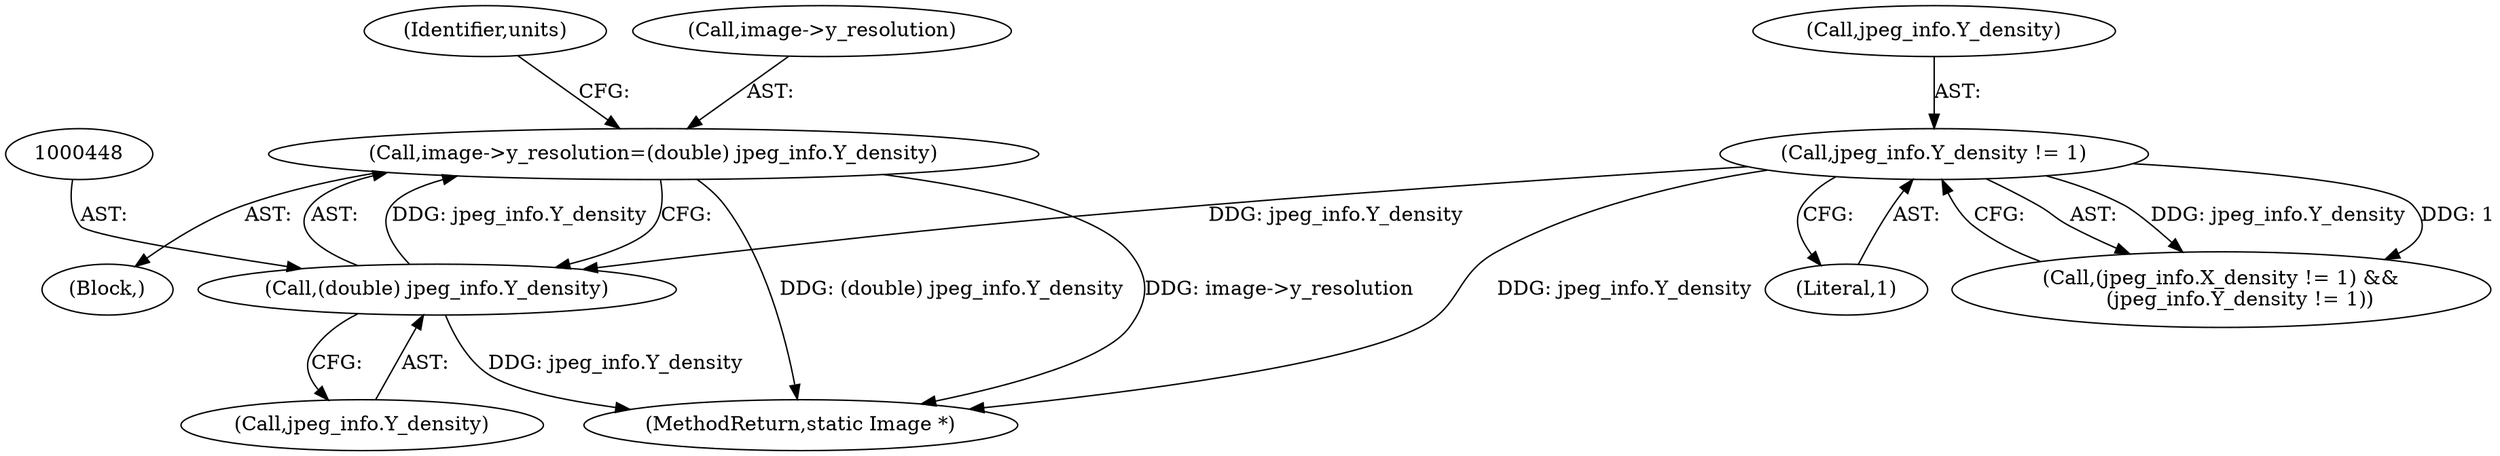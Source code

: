 digraph "0_ImageMagick_58cf5bf4fade82e3b510e8f3463a967278a3e410@pointer" {
"1000443" [label="(Call,image->y_resolution=(double) jpeg_info.Y_density)"];
"1000447" [label="(Call,(double) jpeg_info.Y_density)"];
"1000428" [label="(Call,jpeg_info.Y_density != 1)"];
"1000444" [label="(Call,image->y_resolution)"];
"1000447" [label="(Call,(double) jpeg_info.Y_density)"];
"1000422" [label="(Call,(jpeg_info.X_density != 1) &&\n      (jpeg_info.Y_density != 1))"];
"1000432" [label="(Literal,1)"];
"1000443" [label="(Call,image->y_resolution=(double) jpeg_info.Y_density)"];
"1000453" [label="(Identifier,units)"];
"1000449" [label="(Call,jpeg_info.Y_density)"];
"1000429" [label="(Call,jpeg_info.Y_density)"];
"1000433" [label="(Block,)"];
"1000428" [label="(Call,jpeg_info.Y_density != 1)"];
"1001853" [label="(MethodReturn,static Image *)"];
"1000443" -> "1000433"  [label="AST: "];
"1000443" -> "1000447"  [label="CFG: "];
"1000444" -> "1000443"  [label="AST: "];
"1000447" -> "1000443"  [label="AST: "];
"1000453" -> "1000443"  [label="CFG: "];
"1000443" -> "1001853"  [label="DDG: (double) jpeg_info.Y_density"];
"1000443" -> "1001853"  [label="DDG: image->y_resolution"];
"1000447" -> "1000443"  [label="DDG: jpeg_info.Y_density"];
"1000447" -> "1000449"  [label="CFG: "];
"1000448" -> "1000447"  [label="AST: "];
"1000449" -> "1000447"  [label="AST: "];
"1000447" -> "1001853"  [label="DDG: jpeg_info.Y_density"];
"1000428" -> "1000447"  [label="DDG: jpeg_info.Y_density"];
"1000428" -> "1000422"  [label="AST: "];
"1000428" -> "1000432"  [label="CFG: "];
"1000429" -> "1000428"  [label="AST: "];
"1000432" -> "1000428"  [label="AST: "];
"1000422" -> "1000428"  [label="CFG: "];
"1000428" -> "1001853"  [label="DDG: jpeg_info.Y_density"];
"1000428" -> "1000422"  [label="DDG: jpeg_info.Y_density"];
"1000428" -> "1000422"  [label="DDG: 1"];
}
